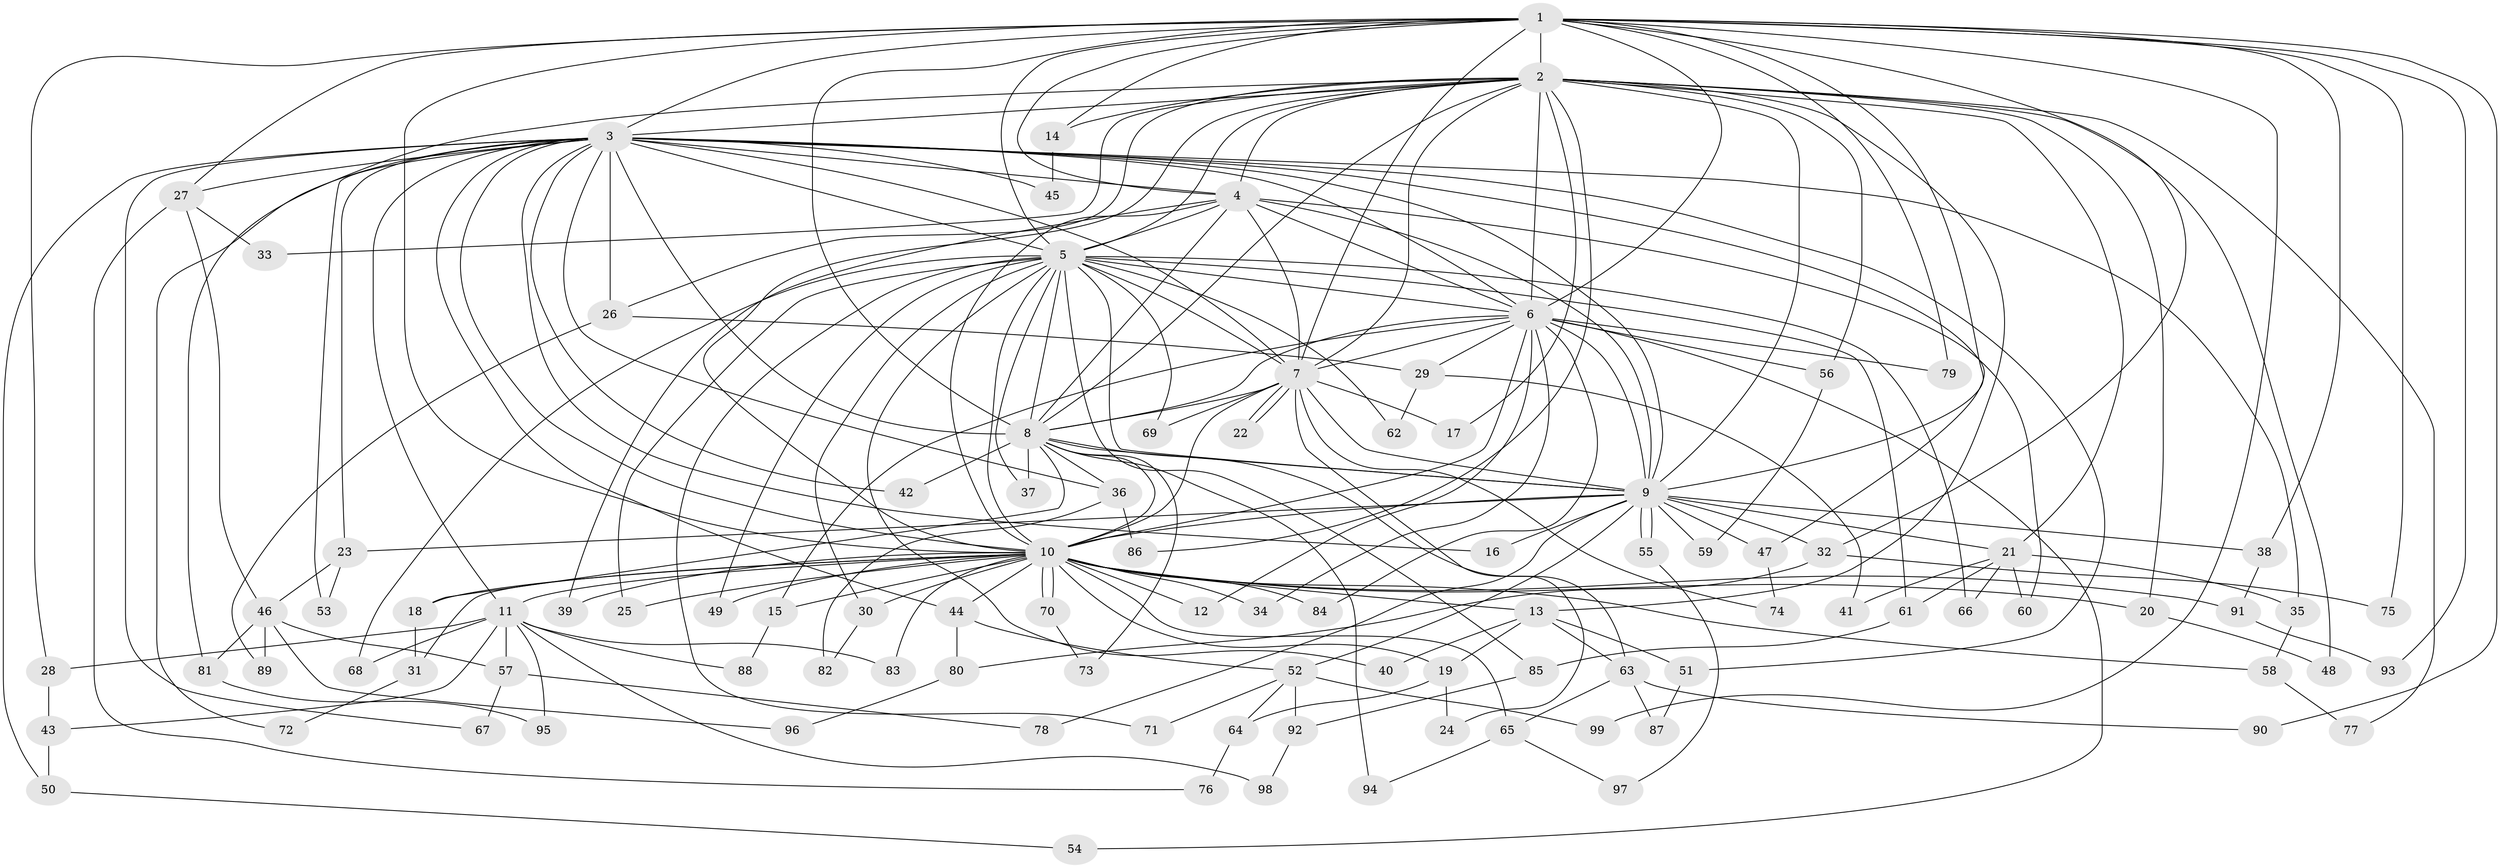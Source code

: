 // Generated by graph-tools (version 1.1) at 2025/13/03/09/25 04:13:51]
// undirected, 99 vertices, 223 edges
graph export_dot {
graph [start="1"]
  node [color=gray90,style=filled];
  1;
  2;
  3;
  4;
  5;
  6;
  7;
  8;
  9;
  10;
  11;
  12;
  13;
  14;
  15;
  16;
  17;
  18;
  19;
  20;
  21;
  22;
  23;
  24;
  25;
  26;
  27;
  28;
  29;
  30;
  31;
  32;
  33;
  34;
  35;
  36;
  37;
  38;
  39;
  40;
  41;
  42;
  43;
  44;
  45;
  46;
  47;
  48;
  49;
  50;
  51;
  52;
  53;
  54;
  55;
  56;
  57;
  58;
  59;
  60;
  61;
  62;
  63;
  64;
  65;
  66;
  67;
  68;
  69;
  70;
  71;
  72;
  73;
  74;
  75;
  76;
  77;
  78;
  79;
  80;
  81;
  82;
  83;
  84;
  85;
  86;
  87;
  88;
  89;
  90;
  91;
  92;
  93;
  94;
  95;
  96;
  97;
  98;
  99;
  1 -- 2;
  1 -- 3;
  1 -- 4;
  1 -- 5;
  1 -- 6;
  1 -- 7;
  1 -- 8;
  1 -- 9;
  1 -- 10;
  1 -- 14;
  1 -- 27;
  1 -- 28;
  1 -- 32;
  1 -- 38;
  1 -- 75;
  1 -- 79;
  1 -- 90;
  1 -- 93;
  1 -- 99;
  2 -- 3;
  2 -- 4;
  2 -- 5;
  2 -- 6;
  2 -- 7;
  2 -- 8;
  2 -- 9;
  2 -- 10;
  2 -- 13;
  2 -- 14;
  2 -- 17;
  2 -- 20;
  2 -- 21;
  2 -- 26;
  2 -- 33;
  2 -- 48;
  2 -- 56;
  2 -- 77;
  2 -- 81;
  2 -- 86;
  3 -- 4;
  3 -- 5;
  3 -- 6;
  3 -- 7;
  3 -- 8;
  3 -- 9;
  3 -- 10;
  3 -- 11;
  3 -- 16;
  3 -- 23;
  3 -- 26;
  3 -- 27;
  3 -- 35;
  3 -- 36;
  3 -- 42;
  3 -- 44;
  3 -- 45;
  3 -- 47;
  3 -- 50;
  3 -- 51;
  3 -- 53;
  3 -- 67;
  3 -- 72;
  4 -- 5;
  4 -- 6;
  4 -- 7;
  4 -- 8;
  4 -- 9;
  4 -- 10;
  4 -- 39;
  4 -- 60;
  5 -- 6;
  5 -- 7;
  5 -- 8;
  5 -- 9;
  5 -- 10;
  5 -- 25;
  5 -- 30;
  5 -- 37;
  5 -- 40;
  5 -- 49;
  5 -- 61;
  5 -- 62;
  5 -- 66;
  5 -- 68;
  5 -- 69;
  5 -- 71;
  5 -- 85;
  6 -- 7;
  6 -- 8;
  6 -- 9;
  6 -- 10;
  6 -- 12;
  6 -- 15;
  6 -- 29;
  6 -- 34;
  6 -- 54;
  6 -- 56;
  6 -- 79;
  6 -- 84;
  7 -- 8;
  7 -- 9;
  7 -- 10;
  7 -- 17;
  7 -- 22;
  7 -- 22;
  7 -- 24;
  7 -- 69;
  7 -- 74;
  8 -- 9;
  8 -- 10;
  8 -- 18;
  8 -- 36;
  8 -- 37;
  8 -- 42;
  8 -- 63;
  8 -- 73;
  8 -- 94;
  9 -- 10;
  9 -- 16;
  9 -- 21;
  9 -- 23;
  9 -- 32;
  9 -- 38;
  9 -- 47;
  9 -- 52;
  9 -- 55;
  9 -- 55;
  9 -- 59;
  9 -- 78;
  10 -- 11;
  10 -- 12;
  10 -- 13;
  10 -- 15;
  10 -- 18;
  10 -- 19;
  10 -- 20;
  10 -- 25;
  10 -- 30;
  10 -- 31;
  10 -- 34;
  10 -- 39;
  10 -- 44;
  10 -- 49;
  10 -- 58;
  10 -- 65;
  10 -- 70;
  10 -- 70;
  10 -- 83;
  10 -- 84;
  10 -- 91;
  11 -- 28;
  11 -- 43;
  11 -- 57;
  11 -- 68;
  11 -- 83;
  11 -- 88;
  11 -- 95;
  11 -- 98;
  13 -- 19;
  13 -- 40;
  13 -- 51;
  13 -- 63;
  14 -- 45;
  15 -- 88;
  18 -- 31;
  19 -- 24;
  19 -- 64;
  20 -- 48;
  21 -- 35;
  21 -- 41;
  21 -- 60;
  21 -- 61;
  21 -- 66;
  23 -- 46;
  23 -- 53;
  26 -- 29;
  26 -- 89;
  27 -- 33;
  27 -- 46;
  27 -- 76;
  28 -- 43;
  29 -- 41;
  29 -- 62;
  30 -- 82;
  31 -- 72;
  32 -- 75;
  32 -- 80;
  35 -- 58;
  36 -- 82;
  36 -- 86;
  38 -- 91;
  43 -- 50;
  44 -- 52;
  44 -- 80;
  46 -- 57;
  46 -- 81;
  46 -- 89;
  46 -- 96;
  47 -- 74;
  50 -- 54;
  51 -- 87;
  52 -- 64;
  52 -- 71;
  52 -- 92;
  52 -- 99;
  55 -- 97;
  56 -- 59;
  57 -- 67;
  57 -- 78;
  58 -- 77;
  61 -- 85;
  63 -- 65;
  63 -- 87;
  63 -- 90;
  64 -- 76;
  65 -- 94;
  65 -- 97;
  70 -- 73;
  80 -- 96;
  81 -- 95;
  85 -- 92;
  91 -- 93;
  92 -- 98;
}
